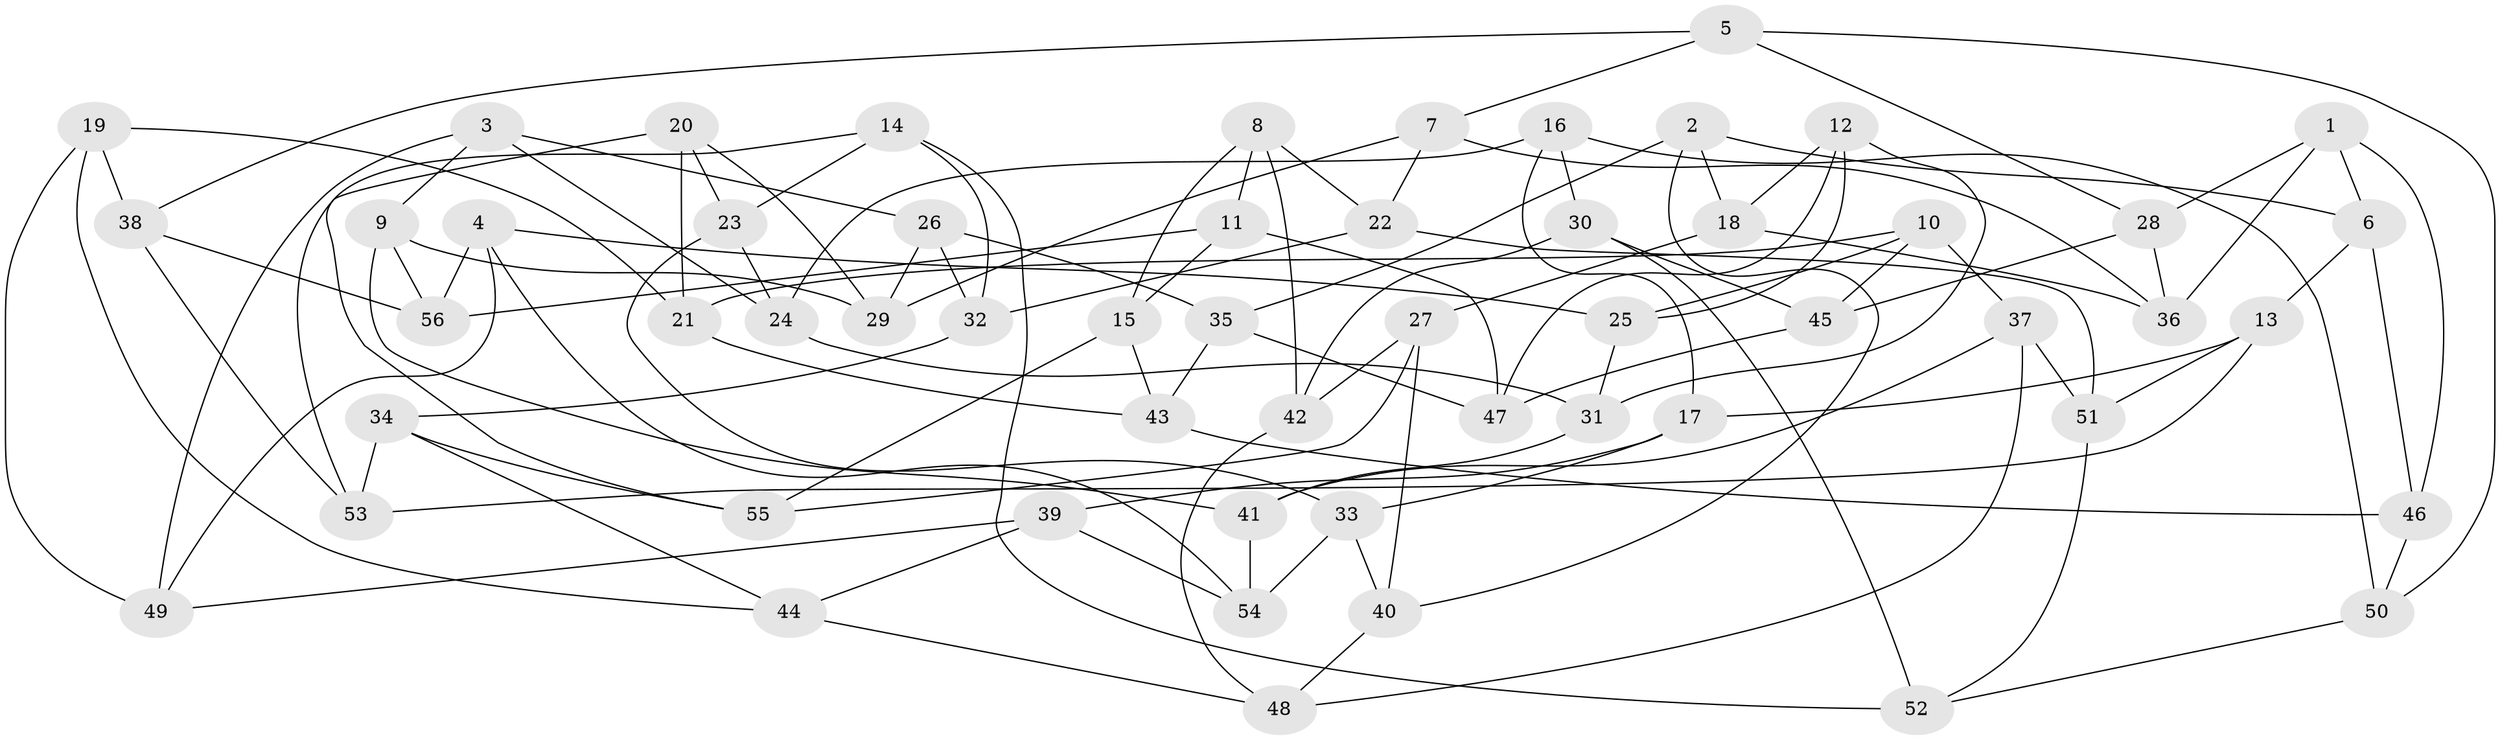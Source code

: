 // Generated by graph-tools (version 1.1) at 2025/03/03/09/25 03:03:03]
// undirected, 56 vertices, 112 edges
graph export_dot {
graph [start="1"]
  node [color=gray90,style=filled];
  1;
  2;
  3;
  4;
  5;
  6;
  7;
  8;
  9;
  10;
  11;
  12;
  13;
  14;
  15;
  16;
  17;
  18;
  19;
  20;
  21;
  22;
  23;
  24;
  25;
  26;
  27;
  28;
  29;
  30;
  31;
  32;
  33;
  34;
  35;
  36;
  37;
  38;
  39;
  40;
  41;
  42;
  43;
  44;
  45;
  46;
  47;
  48;
  49;
  50;
  51;
  52;
  53;
  54;
  55;
  56;
  1 -- 36;
  1 -- 46;
  1 -- 28;
  1 -- 6;
  2 -- 35;
  2 -- 6;
  2 -- 40;
  2 -- 18;
  3 -- 26;
  3 -- 9;
  3 -- 49;
  3 -- 24;
  4 -- 56;
  4 -- 54;
  4 -- 25;
  4 -- 49;
  5 -- 7;
  5 -- 38;
  5 -- 28;
  5 -- 50;
  6 -- 46;
  6 -- 13;
  7 -- 36;
  7 -- 22;
  7 -- 29;
  8 -- 11;
  8 -- 42;
  8 -- 15;
  8 -- 22;
  9 -- 41;
  9 -- 56;
  9 -- 29;
  10 -- 21;
  10 -- 25;
  10 -- 37;
  10 -- 45;
  11 -- 47;
  11 -- 56;
  11 -- 15;
  12 -- 25;
  12 -- 18;
  12 -- 31;
  12 -- 47;
  13 -- 53;
  13 -- 17;
  13 -- 51;
  14 -- 32;
  14 -- 53;
  14 -- 23;
  14 -- 52;
  15 -- 55;
  15 -- 43;
  16 -- 30;
  16 -- 17;
  16 -- 50;
  16 -- 24;
  17 -- 33;
  17 -- 39;
  18 -- 36;
  18 -- 27;
  19 -- 38;
  19 -- 21;
  19 -- 44;
  19 -- 49;
  20 -- 21;
  20 -- 29;
  20 -- 55;
  20 -- 23;
  21 -- 43;
  22 -- 32;
  22 -- 51;
  23 -- 33;
  23 -- 24;
  24 -- 31;
  25 -- 31;
  26 -- 29;
  26 -- 32;
  26 -- 35;
  27 -- 40;
  27 -- 42;
  27 -- 55;
  28 -- 36;
  28 -- 45;
  30 -- 45;
  30 -- 42;
  30 -- 52;
  31 -- 41;
  32 -- 34;
  33 -- 54;
  33 -- 40;
  34 -- 55;
  34 -- 53;
  34 -- 44;
  35 -- 47;
  35 -- 43;
  37 -- 48;
  37 -- 41;
  37 -- 51;
  38 -- 53;
  38 -- 56;
  39 -- 54;
  39 -- 49;
  39 -- 44;
  40 -- 48;
  41 -- 54;
  42 -- 48;
  43 -- 46;
  44 -- 48;
  45 -- 47;
  46 -- 50;
  50 -- 52;
  51 -- 52;
}
